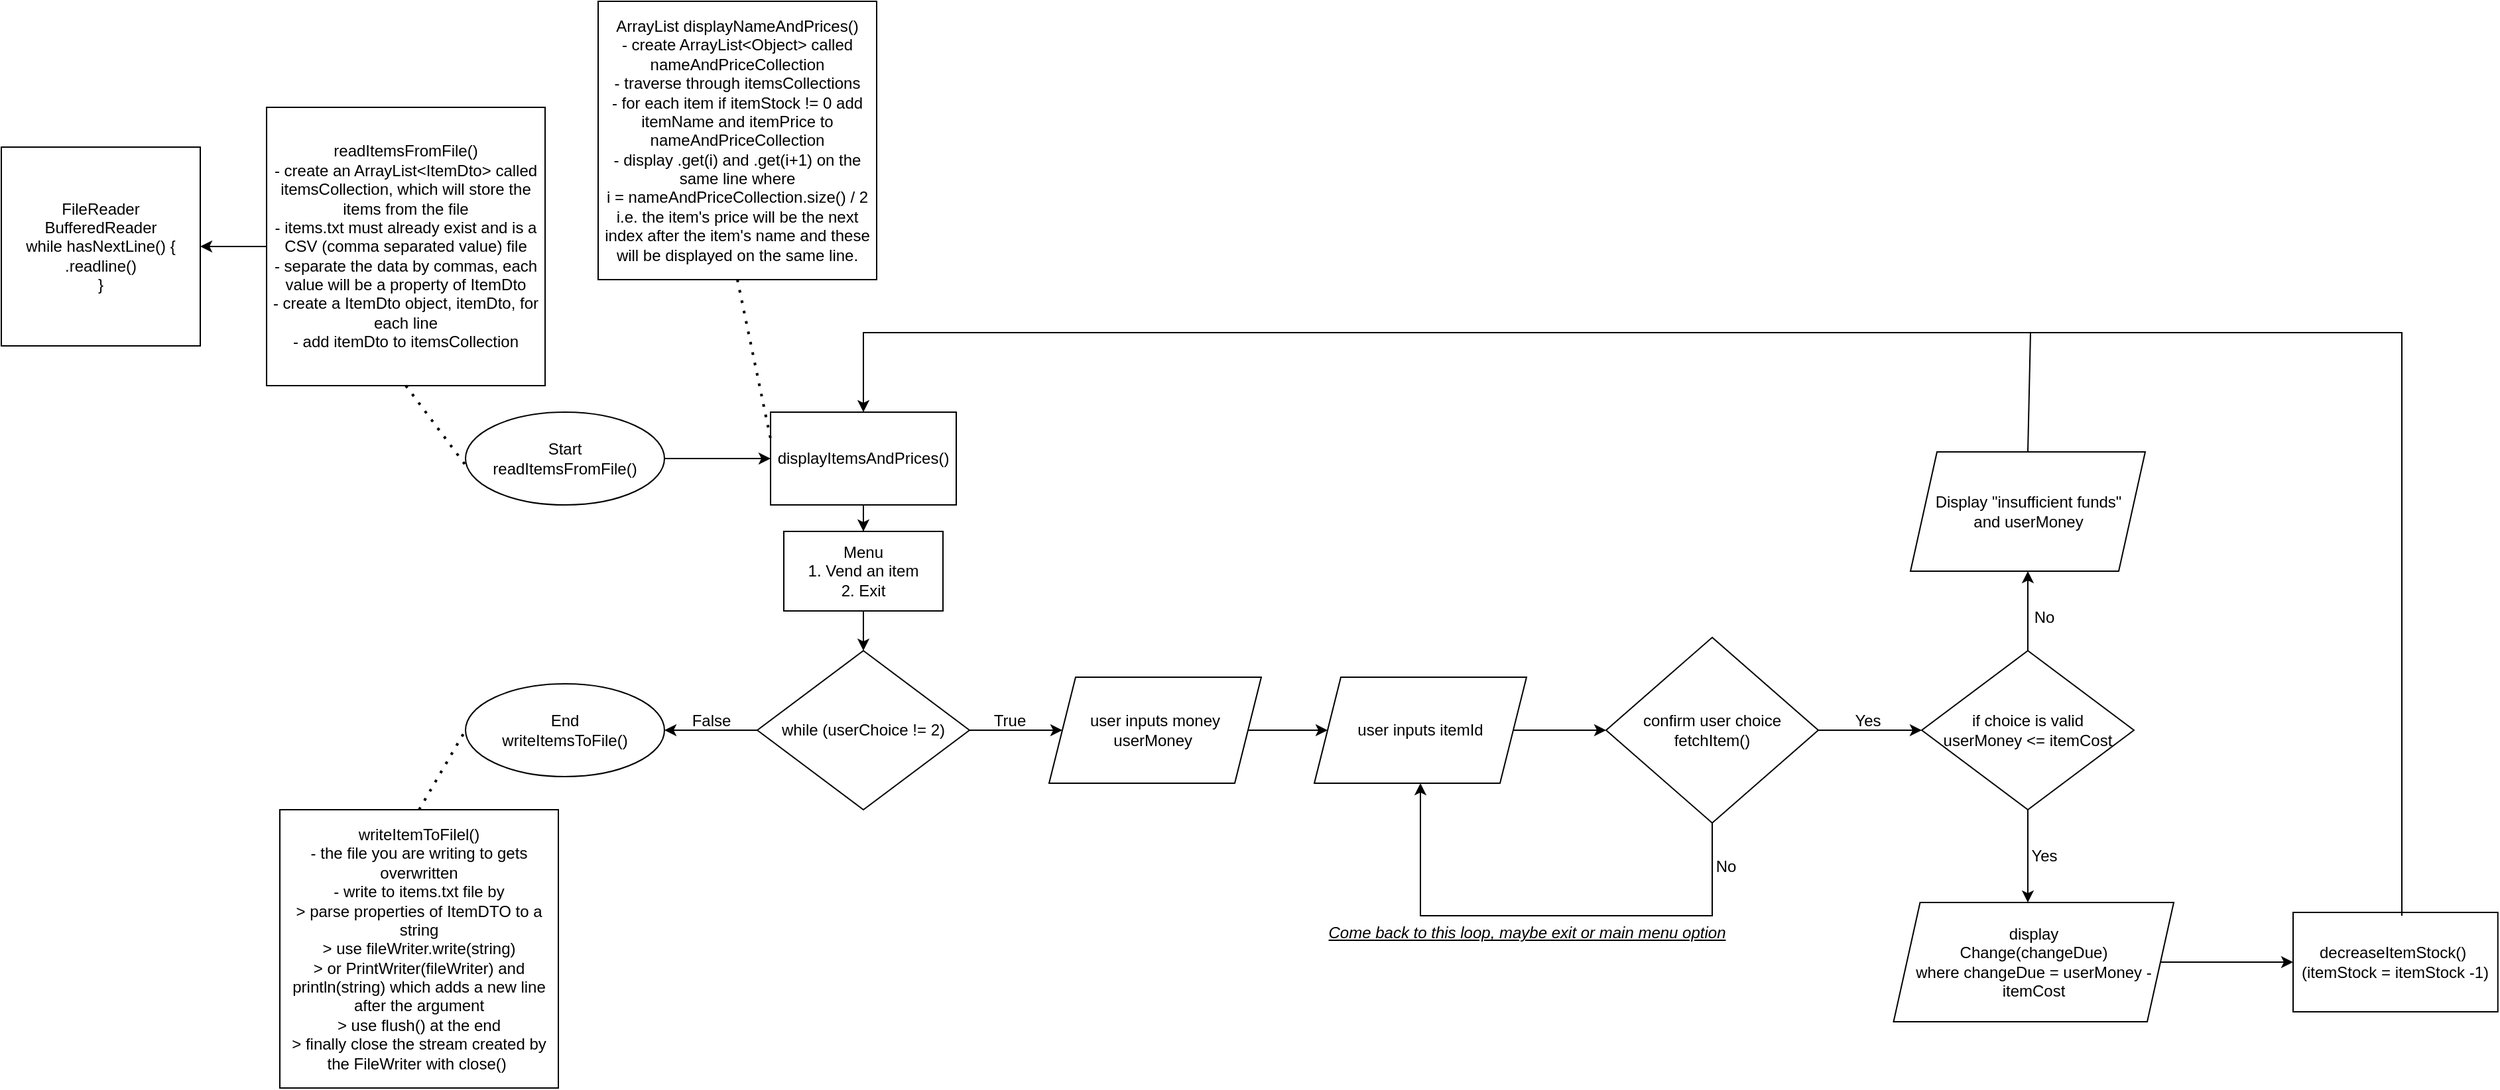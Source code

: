 <mxfile version="21.6.5" type="device">
  <diagram name="Page-1" id="MLULbn_aw23PMCRo727d">
    <mxGraphModel dx="2567" dy="1061" grid="1" gridSize="10" guides="1" tooltips="1" connect="1" arrows="1" fold="1" page="0" pageScale="1" pageWidth="827" pageHeight="1169" math="0" shadow="0">
      <root>
        <mxCell id="0" />
        <mxCell id="1" parent="0" />
        <mxCell id="U_qKPdhGnKlovVOc4ps0-18" value="" style="edgeStyle=orthogonalEdgeStyle;rounded=0;orthogonalLoop=1;jettySize=auto;html=1;" edge="1" parent="1" source="U_qKPdhGnKlovVOc4ps0-1" target="U_qKPdhGnKlovVOc4ps0-17">
          <mxGeometry relative="1" as="geometry" />
        </mxCell>
        <mxCell id="U_qKPdhGnKlovVOc4ps0-1" value="Menu&lt;br&gt;1. Vend an item&lt;br&gt;2. Exit" style="rounded=0;whiteSpace=wrap;html=1;" vertex="1" parent="1">
          <mxGeometry x="20" y="70" width="120" height="60" as="geometry" />
        </mxCell>
        <mxCell id="U_qKPdhGnKlovVOc4ps0-15" value="" style="edgeStyle=orthogonalEdgeStyle;rounded=0;orthogonalLoop=1;jettySize=auto;html=1;" edge="1" parent="1" source="U_qKPdhGnKlovVOc4ps0-5" target="U_qKPdhGnKlovVOc4ps0-1">
          <mxGeometry relative="1" as="geometry" />
        </mxCell>
        <mxCell id="U_qKPdhGnKlovVOc4ps0-5" value="displayItemsAndPrices()" style="rounded=0;whiteSpace=wrap;html=1;" vertex="1" parent="1">
          <mxGeometry x="10" y="-20" width="140" height="70" as="geometry" />
        </mxCell>
        <mxCell id="U_qKPdhGnKlovVOc4ps0-8" value="ArrayList displayNameAndPrices()&lt;br&gt;- create ArrayList&amp;lt;Object&amp;gt; called nameAndPriceCollection&lt;br&gt;- traverse through itemsCollections&lt;br&gt;- for each item if itemStock != 0 add itemName and itemPrice to nameAndPriceCollection&lt;br&gt;- display .get(i) and .get(i+1) on the same line where&lt;br&gt;i = nameAndPriceCollection.size() / 2&lt;br&gt;i.e. the item&#39;s price will be the next index after the item&#39;s name and these will be displayed on the same line." style="whiteSpace=wrap;html=1;aspect=fixed;" vertex="1" parent="1">
          <mxGeometry x="-120" y="-330" width="210" height="210" as="geometry" />
        </mxCell>
        <mxCell id="U_qKPdhGnKlovVOc4ps0-9" value="" style="endArrow=none;dashed=1;html=1;dashPattern=1 3;strokeWidth=2;rounded=0;exitX=0.5;exitY=1;exitDx=0;exitDy=0;" edge="1" parent="1" source="U_qKPdhGnKlovVOc4ps0-8">
          <mxGeometry width="50" height="50" relative="1" as="geometry">
            <mxPoint x="-145" y="115" as="sourcePoint" />
            <mxPoint x="10" as="targetPoint" />
            <Array as="points" />
          </mxGeometry>
        </mxCell>
        <mxCell id="U_qKPdhGnKlovVOc4ps0-29" value="" style="edgeStyle=orthogonalEdgeStyle;rounded=0;orthogonalLoop=1;jettySize=auto;html=1;" edge="1" parent="1" source="U_qKPdhGnKlovVOc4ps0-10" target="U_qKPdhGnKlovVOc4ps0-28">
          <mxGeometry relative="1" as="geometry" />
        </mxCell>
        <mxCell id="U_qKPdhGnKlovVOc4ps0-10" value="readItemsFromFile()&lt;br&gt;- create an ArrayList&amp;lt;ItemDto&amp;gt; called itemsCollection, which will store the items from the file&lt;br&gt;- items.txt must already exist and is a CSV (comma separated value) file&lt;br&gt;- separate the data by commas, each value will be a property of ItemDto&lt;br&gt;- create a ItemDto object, itemDto, for each line&lt;br&gt;- add itemDto to itemsCollection" style="whiteSpace=wrap;html=1;aspect=fixed;" vertex="1" parent="1">
          <mxGeometry x="-370" y="-250" width="210" height="210" as="geometry" />
        </mxCell>
        <mxCell id="U_qKPdhGnKlovVOc4ps0-14" style="edgeStyle=orthogonalEdgeStyle;rounded=0;orthogonalLoop=1;jettySize=auto;html=1;entryX=0;entryY=0.5;entryDx=0;entryDy=0;" edge="1" parent="1" source="U_qKPdhGnKlovVOc4ps0-12" target="U_qKPdhGnKlovVOc4ps0-5">
          <mxGeometry relative="1" as="geometry" />
        </mxCell>
        <mxCell id="U_qKPdhGnKlovVOc4ps0-12" value="Start&lt;br&gt;readItemsFromFile()" style="ellipse;whiteSpace=wrap;html=1;" vertex="1" parent="1">
          <mxGeometry x="-220" y="-20" width="150" height="70" as="geometry" />
        </mxCell>
        <mxCell id="U_qKPdhGnKlovVOc4ps0-16" value="" style="endArrow=none;dashed=1;html=1;dashPattern=1 3;strokeWidth=2;rounded=0;exitX=0.5;exitY=1;exitDx=0;exitDy=0;" edge="1" parent="1" source="U_qKPdhGnKlovVOc4ps0-10">
          <mxGeometry width="50" height="50" relative="1" as="geometry">
            <mxPoint x="-335" y="-20" as="sourcePoint" />
            <mxPoint x="-220" y="20" as="targetPoint" />
            <Array as="points" />
          </mxGeometry>
        </mxCell>
        <mxCell id="U_qKPdhGnKlovVOc4ps0-22" value="" style="edgeStyle=orthogonalEdgeStyle;rounded=0;orthogonalLoop=1;jettySize=auto;html=1;" edge="1" parent="1" source="U_qKPdhGnKlovVOc4ps0-17" target="U_qKPdhGnKlovVOc4ps0-21">
          <mxGeometry relative="1" as="geometry" />
        </mxCell>
        <mxCell id="U_qKPdhGnKlovVOc4ps0-27" value="" style="edgeStyle=orthogonalEdgeStyle;rounded=0;orthogonalLoop=1;jettySize=auto;html=1;" edge="1" parent="1" source="U_qKPdhGnKlovVOc4ps0-17" target="U_qKPdhGnKlovVOc4ps0-26">
          <mxGeometry relative="1" as="geometry" />
        </mxCell>
        <mxCell id="U_qKPdhGnKlovVOc4ps0-17" value="while (userChoice != 2)" style="rhombus;whiteSpace=wrap;html=1;" vertex="1" parent="1">
          <mxGeometry y="160" width="160" height="120" as="geometry" />
        </mxCell>
        <mxCell id="U_qKPdhGnKlovVOc4ps0-21" value="End&lt;br&gt;writeItemsToFile()" style="ellipse;whiteSpace=wrap;html=1;" vertex="1" parent="1">
          <mxGeometry x="-220" y="185" width="150" height="70" as="geometry" />
        </mxCell>
        <mxCell id="U_qKPdhGnKlovVOc4ps0-23" value="writeItemToFilel()&lt;br&gt;- the file you are writing to gets overwritten&lt;br&gt;- write to items.txt file by&lt;br&gt;&amp;gt; parse properties of ItemDTO to a string&lt;br&gt;&amp;gt; use fileWriter.write(string)&lt;br&gt;&amp;gt; or PrintWriter(fileWriter) and println(string) which adds a new line after the argument&lt;br&gt;&amp;gt; use flush() at the end&lt;br&gt;&amp;gt; finally close the stream created by the FileWriter with close()&amp;nbsp;" style="whiteSpace=wrap;html=1;aspect=fixed;" vertex="1" parent="1">
          <mxGeometry x="-360" y="280" width="210" height="210" as="geometry" />
        </mxCell>
        <mxCell id="U_qKPdhGnKlovVOc4ps0-24" value="" style="endArrow=none;dashed=1;html=1;dashPattern=1 3;strokeWidth=2;rounded=0;exitX=0.5;exitY=0;exitDx=0;exitDy=0;" edge="1" parent="1" source="U_qKPdhGnKlovVOc4ps0-23">
          <mxGeometry width="50" height="50" relative="1" as="geometry">
            <mxPoint x="-270" y="270" as="sourcePoint" />
            <mxPoint x="-220" y="220" as="targetPoint" />
          </mxGeometry>
        </mxCell>
        <mxCell id="U_qKPdhGnKlovVOc4ps0-25" value="False" style="text;html=1;align=center;verticalAlign=middle;resizable=0;points=[];autosize=1;strokeColor=none;fillColor=none;" vertex="1" parent="1">
          <mxGeometry x="-60" y="198" width="50" height="30" as="geometry" />
        </mxCell>
        <mxCell id="U_qKPdhGnKlovVOc4ps0-31" value="" style="edgeStyle=orthogonalEdgeStyle;rounded=0;orthogonalLoop=1;jettySize=auto;html=1;" edge="1" parent="1" source="U_qKPdhGnKlovVOc4ps0-26" target="U_qKPdhGnKlovVOc4ps0-30">
          <mxGeometry relative="1" as="geometry" />
        </mxCell>
        <mxCell id="U_qKPdhGnKlovVOc4ps0-26" value="user inputs money&lt;br&gt;userMoney&amp;nbsp;" style="shape=parallelogram;perimeter=parallelogramPerimeter;whiteSpace=wrap;html=1;fixedSize=1;" vertex="1" parent="1">
          <mxGeometry x="220" y="180" width="160" height="80" as="geometry" />
        </mxCell>
        <mxCell id="U_qKPdhGnKlovVOc4ps0-28" value="FileReader&lt;br&gt;BufferedReader&lt;br&gt;while hasNextLine() { .readline()&lt;br&gt;}" style="whiteSpace=wrap;html=1;aspect=fixed;" vertex="1" parent="1">
          <mxGeometry x="-570" y="-220" width="150" height="150" as="geometry" />
        </mxCell>
        <mxCell id="U_qKPdhGnKlovVOc4ps0-36" value="" style="edgeStyle=orthogonalEdgeStyle;rounded=0;orthogonalLoop=1;jettySize=auto;html=1;entryX=0;entryY=0.5;entryDx=0;entryDy=0;" edge="1" parent="1" source="U_qKPdhGnKlovVOc4ps0-30" target="U_qKPdhGnKlovVOc4ps0-48">
          <mxGeometry relative="1" as="geometry">
            <mxPoint x="680" y="220" as="targetPoint" />
          </mxGeometry>
        </mxCell>
        <mxCell id="U_qKPdhGnKlovVOc4ps0-30" value="user inputs itemId" style="shape=parallelogram;perimeter=parallelogramPerimeter;whiteSpace=wrap;html=1;fixedSize=1;" vertex="1" parent="1">
          <mxGeometry x="420" y="180" width="160" height="80" as="geometry" />
        </mxCell>
        <mxCell id="U_qKPdhGnKlovVOc4ps0-38" value="" style="edgeStyle=orthogonalEdgeStyle;rounded=0;orthogonalLoop=1;jettySize=auto;html=1;" edge="1" parent="1" source="U_qKPdhGnKlovVOc4ps0-35" target="U_qKPdhGnKlovVOc4ps0-37">
          <mxGeometry relative="1" as="geometry" />
        </mxCell>
        <mxCell id="U_qKPdhGnKlovVOc4ps0-42" value="" style="edgeStyle=orthogonalEdgeStyle;rounded=0;orthogonalLoop=1;jettySize=auto;html=1;" edge="1" parent="1" source="U_qKPdhGnKlovVOc4ps0-35">
          <mxGeometry relative="1" as="geometry">
            <mxPoint x="958" y="350" as="targetPoint" />
          </mxGeometry>
        </mxCell>
        <mxCell id="U_qKPdhGnKlovVOc4ps0-35" value="if choice is valid&lt;br style=&quot;border-color: var(--border-color);&quot;&gt;userMoney &amp;lt;= itemCost" style="rhombus;whiteSpace=wrap;html=1;" vertex="1" parent="1">
          <mxGeometry x="878" y="160" width="160" height="120" as="geometry" />
        </mxCell>
        <mxCell id="U_qKPdhGnKlovVOc4ps0-37" value="Display &quot;insufficient funds&quot;&lt;br&gt;and userMoney" style="shape=parallelogram;perimeter=parallelogramPerimeter;whiteSpace=wrap;html=1;fixedSize=1;" vertex="1" parent="1">
          <mxGeometry x="869.5" y="10" width="177" height="90" as="geometry" />
        </mxCell>
        <mxCell id="U_qKPdhGnKlovVOc4ps0-39" value="No" style="text;html=1;align=center;verticalAlign=middle;resizable=0;points=[];autosize=1;strokeColor=none;fillColor=none;" vertex="1" parent="1">
          <mxGeometry x="950" y="120" width="40" height="30" as="geometry" />
        </mxCell>
        <mxCell id="U_qKPdhGnKlovVOc4ps0-43" value="Yes" style="text;html=1;align=center;verticalAlign=middle;resizable=0;points=[];autosize=1;strokeColor=none;fillColor=none;" vertex="1" parent="1">
          <mxGeometry x="950" y="300" width="40" height="30" as="geometry" />
        </mxCell>
        <mxCell id="U_qKPdhGnKlovVOc4ps0-46" value="" style="edgeStyle=orthogonalEdgeStyle;rounded=0;orthogonalLoop=1;jettySize=auto;html=1;" edge="1" parent="1" source="U_qKPdhGnKlovVOc4ps0-44" target="U_qKPdhGnKlovVOc4ps0-45">
          <mxGeometry relative="1" as="geometry" />
        </mxCell>
        <mxCell id="U_qKPdhGnKlovVOc4ps0-44" value="display&lt;br&gt;Change(changeDue)&lt;br&gt;where changeDue = userMoney - itemCost" style="shape=parallelogram;perimeter=parallelogramPerimeter;whiteSpace=wrap;html=1;fixedSize=1;" vertex="1" parent="1">
          <mxGeometry x="856.75" y="350" width="211.25" height="90" as="geometry" />
        </mxCell>
        <mxCell id="U_qKPdhGnKlovVOc4ps0-45" value="decreaseItemStock()&amp;nbsp;&lt;br&gt;(itemStock = itemStock -1)" style="whiteSpace=wrap;html=1;" vertex="1" parent="1">
          <mxGeometry x="1158" y="357.5" width="154.38" height="75" as="geometry" />
        </mxCell>
        <mxCell id="U_qKPdhGnKlovVOc4ps0-49" value="" style="edgeStyle=orthogonalEdgeStyle;rounded=0;orthogonalLoop=1;jettySize=auto;html=1;" edge="1" parent="1" source="U_qKPdhGnKlovVOc4ps0-48" target="U_qKPdhGnKlovVOc4ps0-35">
          <mxGeometry relative="1" as="geometry" />
        </mxCell>
        <mxCell id="U_qKPdhGnKlovVOc4ps0-48" value="confirm user choice&lt;br&gt;fetchItem()" style="rhombus;whiteSpace=wrap;html=1;" vertex="1" parent="1">
          <mxGeometry x="640" y="150" width="160" height="140" as="geometry" />
        </mxCell>
        <mxCell id="U_qKPdhGnKlovVOc4ps0-50" value="Yes" style="text;html=1;align=center;verticalAlign=middle;resizable=0;points=[];autosize=1;strokeColor=none;fillColor=none;" vertex="1" parent="1">
          <mxGeometry x="816.75" y="198" width="40" height="30" as="geometry" />
        </mxCell>
        <mxCell id="U_qKPdhGnKlovVOc4ps0-52" value="True" style="text;html=1;align=center;verticalAlign=middle;resizable=0;points=[];autosize=1;strokeColor=none;fillColor=none;" vertex="1" parent="1">
          <mxGeometry x="165" y="198" width="50" height="30" as="geometry" />
        </mxCell>
        <mxCell id="U_qKPdhGnKlovVOc4ps0-53" value="" style="endArrow=classic;html=1;rounded=0;exitX=0.5;exitY=1;exitDx=0;exitDy=0;entryX=0.5;entryY=1;entryDx=0;entryDy=0;" edge="1" parent="1" source="U_qKPdhGnKlovVOc4ps0-48" target="U_qKPdhGnKlovVOc4ps0-30">
          <mxGeometry width="50" height="50" relative="1" as="geometry">
            <mxPoint x="720" y="300" as="sourcePoint" />
            <mxPoint x="480" y="360" as="targetPoint" />
            <Array as="points">
              <mxPoint x="720" y="360" />
              <mxPoint x="500" y="360" />
            </Array>
          </mxGeometry>
        </mxCell>
        <mxCell id="U_qKPdhGnKlovVOc4ps0-54" value="No" style="text;html=1;align=center;verticalAlign=middle;resizable=0;points=[];autosize=1;strokeColor=none;fillColor=none;" vertex="1" parent="1">
          <mxGeometry x="710" y="308" width="40" height="30" as="geometry" />
        </mxCell>
        <mxCell id="U_qKPdhGnKlovVOc4ps0-55" value="&lt;i&gt;&lt;u&gt;Come back to this loop, maybe exit or main menu option&lt;/u&gt;&lt;/i&gt;" style="text;html=1;align=center;verticalAlign=middle;resizable=0;points=[];autosize=1;strokeColor=none;fillColor=none;" vertex="1" parent="1">
          <mxGeometry x="420" y="357.5" width="320" height="30" as="geometry" />
        </mxCell>
        <mxCell id="U_qKPdhGnKlovVOc4ps0-56" value="" style="endArrow=classic;html=1;rounded=0;entryX=0.5;entryY=0;entryDx=0;entryDy=0;exitX=0.5;exitY=0;exitDx=0;exitDy=0;" edge="1" parent="1" source="U_qKPdhGnKlovVOc4ps0-37" target="U_qKPdhGnKlovVOc4ps0-5">
          <mxGeometry width="50" height="50" relative="1" as="geometry">
            <mxPoint x="960" y="30" as="sourcePoint" />
            <mxPoint x="1010" y="-20" as="targetPoint" />
            <Array as="points">
              <mxPoint x="960" y="-80" />
              <mxPoint x="80" y="-80" />
            </Array>
          </mxGeometry>
        </mxCell>
        <mxCell id="U_qKPdhGnKlovVOc4ps0-59" value="" style="endArrow=none;html=1;rounded=0;" edge="1" parent="1">
          <mxGeometry width="50" height="50" relative="1" as="geometry">
            <mxPoint x="960" y="-80" as="sourcePoint" />
            <mxPoint x="1240" y="360" as="targetPoint" />
            <Array as="points">
              <mxPoint x="1240" y="-80" />
            </Array>
          </mxGeometry>
        </mxCell>
      </root>
    </mxGraphModel>
  </diagram>
</mxfile>
